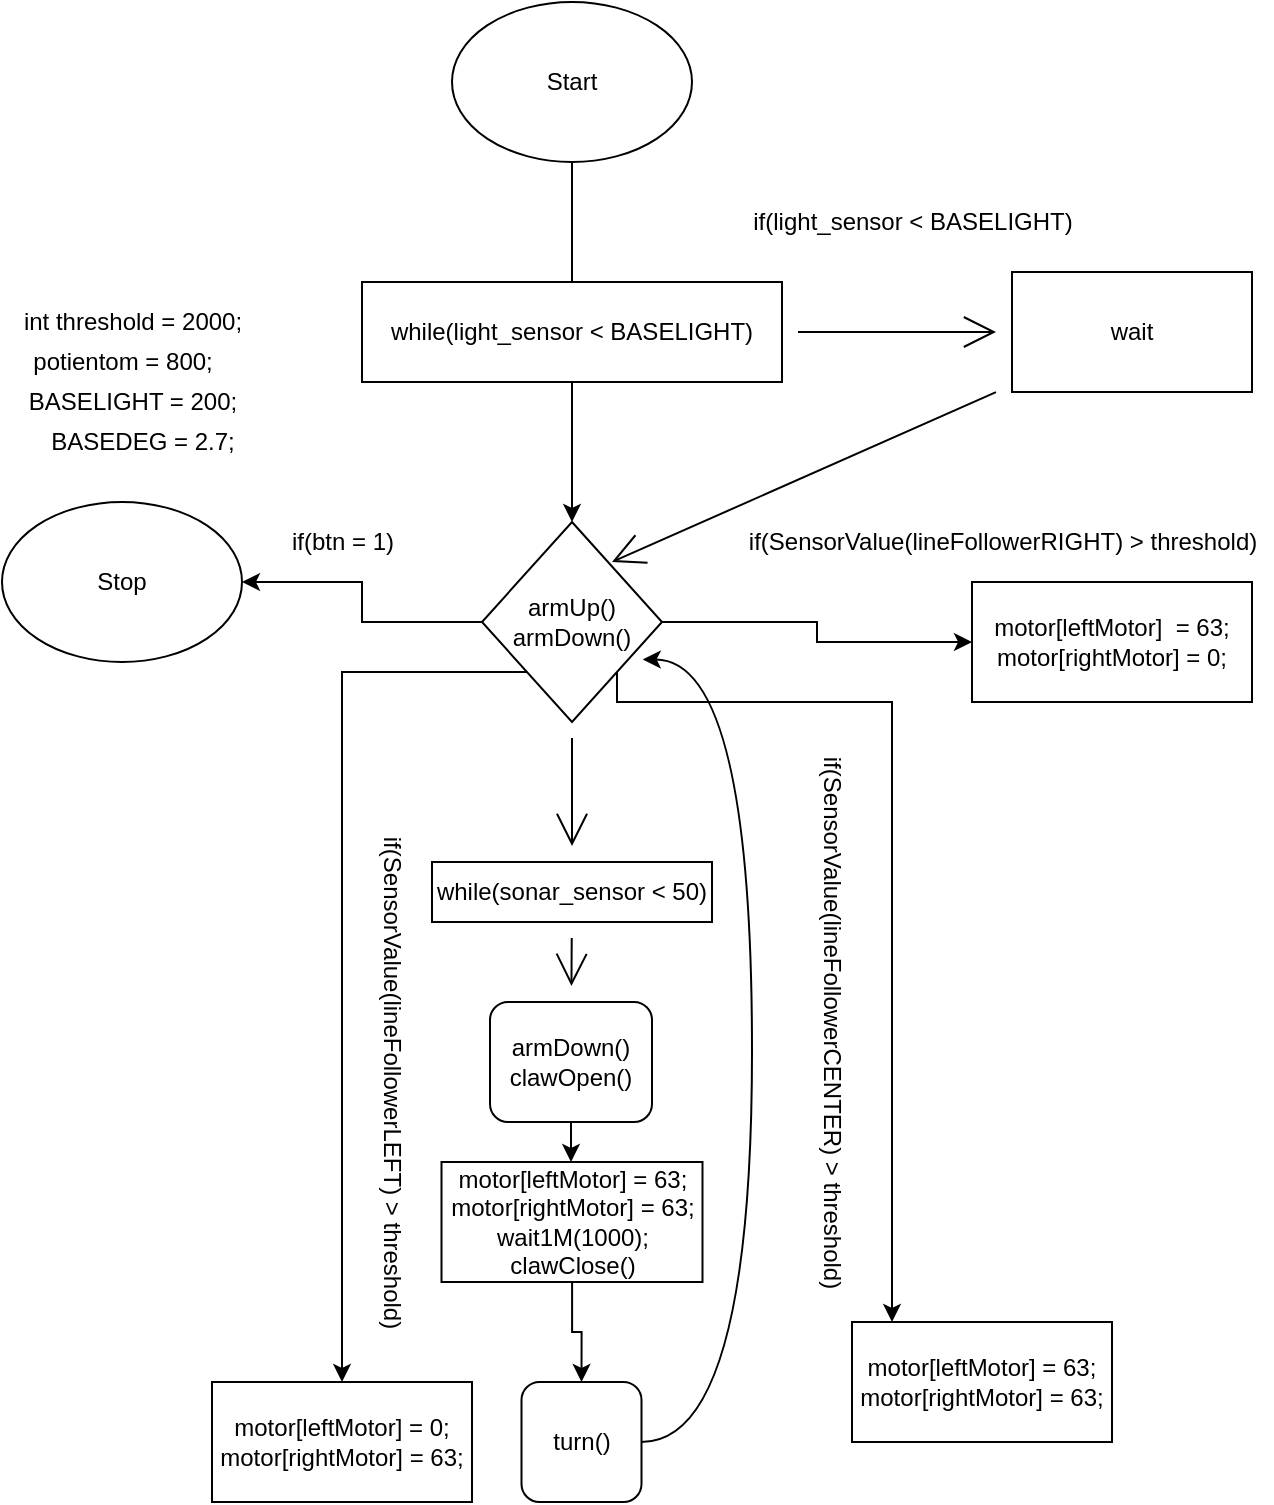 <mxfile version="15.4.1" type="github">
  <diagram id="0QeddL1r5mFSKa4G-LGD" name="Page-1">
    <mxGraphModel dx="782" dy="436" grid="1" gridSize="10" guides="1" tooltips="1" connect="1" arrows="1" fold="1" page="1" pageScale="1" pageWidth="827" pageHeight="1169" math="0" shadow="0">
      <root>
        <mxCell id="0" />
        <mxCell id="1" parent="0" />
        <mxCell id="IMHdvO0FQ3p-l5Y8LVks-5" value="" style="edgeStyle=orthogonalEdgeStyle;rounded=0;orthogonalLoop=1;jettySize=auto;html=1;startArrow=none;" parent="1" source="IMHdvO0FQ3p-l5Y8LVks-21" target="IMHdvO0FQ3p-l5Y8LVks-11" edge="1">
          <mxGeometry relative="1" as="geometry" />
        </mxCell>
        <mxCell id="IMHdvO0FQ3p-l5Y8LVks-6" value="Start" style="ellipse;whiteSpace=wrap;html=1;" parent="1" vertex="1">
          <mxGeometry x="420" y="10" width="120" height="80" as="geometry" />
        </mxCell>
        <mxCell id="IMHdvO0FQ3p-l5Y8LVks-7" value="" style="edgeStyle=orthogonalEdgeStyle;rounded=0;orthogonalLoop=1;jettySize=auto;html=1;startArrow=none;exitX=0;exitY=0.5;exitDx=0;exitDy=0;entryX=1;entryY=0.5;entryDx=0;entryDy=0;" parent="1" source="IMHdvO0FQ3p-l5Y8LVks-11" target="IMHdvO0FQ3p-l5Y8LVks-12" edge="1">
          <mxGeometry relative="1" as="geometry">
            <mxPoint x="160" y="340" as="targetPoint" />
            <mxPoint x="265" y="340" as="sourcePoint" />
          </mxGeometry>
        </mxCell>
        <mxCell id="IMHdvO0FQ3p-l5Y8LVks-8" value="" style="edgeStyle=orthogonalEdgeStyle;rounded=0;orthogonalLoop=1;jettySize=auto;html=1;exitX=0;exitY=1;exitDx=0;exitDy=0;" parent="1" source="IMHdvO0FQ3p-l5Y8LVks-11" target="IMHdvO0FQ3p-l5Y8LVks-14" edge="1">
          <mxGeometry relative="1" as="geometry" />
        </mxCell>
        <mxCell id="IMHdvO0FQ3p-l5Y8LVks-9" style="edgeStyle=orthogonalEdgeStyle;rounded=0;orthogonalLoop=1;jettySize=auto;html=1;entryX=0;entryY=0.5;entryDx=0;entryDy=0;" parent="1" source="IMHdvO0FQ3p-l5Y8LVks-11" target="IMHdvO0FQ3p-l5Y8LVks-15" edge="1">
          <mxGeometry relative="1" as="geometry" />
        </mxCell>
        <mxCell id="IMHdvO0FQ3p-l5Y8LVks-10" style="edgeStyle=orthogonalEdgeStyle;rounded=0;orthogonalLoop=1;jettySize=auto;html=1;exitX=1;exitY=1;exitDx=0;exitDy=0;" parent="1" source="IMHdvO0FQ3p-l5Y8LVks-11" edge="1">
          <mxGeometry relative="1" as="geometry">
            <mxPoint x="640" y="670" as="targetPoint" />
            <Array as="points">
              <mxPoint x="640" y="360" />
            </Array>
          </mxGeometry>
        </mxCell>
        <mxCell id="IMHdvO0FQ3p-l5Y8LVks-25" value="" style="edgeStyle=none;curved=1;rounded=0;orthogonalLoop=1;jettySize=auto;html=1;endArrow=open;startSize=14;endSize=14;sourcePerimeterSpacing=8;targetPerimeterSpacing=8;" parent="1" source="IMHdvO0FQ3p-l5Y8LVks-11" target="IMHdvO0FQ3p-l5Y8LVks-22" edge="1">
          <mxGeometry relative="1" as="geometry" />
        </mxCell>
        <mxCell id="IMHdvO0FQ3p-l5Y8LVks-11" value="armUp()&lt;br&gt;armDown()" style="rhombus;whiteSpace=wrap;html=1;" parent="1" vertex="1">
          <mxGeometry x="435" y="270" width="90" height="100" as="geometry" />
        </mxCell>
        <mxCell id="IMHdvO0FQ3p-l5Y8LVks-12" value="Stop" style="ellipse;whiteSpace=wrap;html=1;" parent="1" vertex="1">
          <mxGeometry x="195" y="260" width="120" height="80" as="geometry" />
        </mxCell>
        <mxCell id="IMHdvO0FQ3p-l5Y8LVks-13" value="if(btn = 1)" style="text;html=1;align=center;verticalAlign=middle;resizable=0;points=[];autosize=1;strokeColor=none;fillColor=none;" parent="1" vertex="1">
          <mxGeometry x="330" y="270" width="70" height="20" as="geometry" />
        </mxCell>
        <mxCell id="IMHdvO0FQ3p-l5Y8LVks-14" value="motor[leftMotor] = 0;&#xa;   motor[rightMotor] = 63;" style="whiteSpace=wrap;html=1;" parent="1" vertex="1">
          <mxGeometry x="300" y="700" width="130" height="60" as="geometry" />
        </mxCell>
        <mxCell id="IMHdvO0FQ3p-l5Y8LVks-15" value="&lt;div&gt;motor[leftMotor]&amp;nbsp; = 63;&lt;/div&gt;&lt;div&gt;&lt;span&gt;   &lt;/span&gt;motor[rightMotor] = 0;&lt;/div&gt;" style="whiteSpace=wrap;html=1;" parent="1" vertex="1">
          <mxGeometry x="680" y="300" width="140" height="60" as="geometry" />
        </mxCell>
        <mxCell id="IMHdvO0FQ3p-l5Y8LVks-16" value="motor[leftMotor] = 63;&#xa;   motor[rightMotor] = 63;" style="whiteSpace=wrap;html=1;" parent="1" vertex="1">
          <mxGeometry x="620" y="670" width="130" height="60" as="geometry" />
        </mxCell>
        <mxCell id="IMHdvO0FQ3p-l5Y8LVks-17" value="if(SensorValue(lineFollowerLEFT) &amp;gt; threshold)" style="text;html=1;align=center;verticalAlign=middle;resizable=0;points=[];autosize=1;strokeColor=none;fillColor=none;rotation=90;" parent="1" vertex="1">
          <mxGeometry x="260" y="540" width="260" height="20" as="geometry" />
        </mxCell>
        <mxCell id="IMHdvO0FQ3p-l5Y8LVks-18" value="int threshold = 2000;" style="text;html=1;align=center;verticalAlign=middle;resizable=0;points=[];autosize=1;strokeColor=none;fillColor=none;" parent="1" vertex="1">
          <mxGeometry x="200" y="160" width="120" height="20" as="geometry" />
        </mxCell>
        <mxCell id="IMHdvO0FQ3p-l5Y8LVks-19" value="if(SensorValue(lineFollowerCENTER) &amp;gt; threshold)" style="text;html=1;align=center;verticalAlign=middle;resizable=0;points=[];autosize=1;strokeColor=none;fillColor=none;rotation=90;" parent="1" vertex="1">
          <mxGeometry x="470" y="510" width="280" height="20" as="geometry" />
        </mxCell>
        <mxCell id="IMHdvO0FQ3p-l5Y8LVks-20" value="if(SensorValue(lineFollowerRIGHT) &amp;gt; threshold)" style="text;html=1;align=center;verticalAlign=middle;resizable=0;points=[];autosize=1;strokeColor=none;fillColor=none;" parent="1" vertex="1">
          <mxGeometry x="560" y="270" width="270" height="20" as="geometry" />
        </mxCell>
        <mxCell id="IMHdvO0FQ3p-l5Y8LVks-26" value="" style="edgeStyle=none;curved=1;rounded=0;orthogonalLoop=1;jettySize=auto;html=1;endArrow=open;startSize=14;endSize=14;sourcePerimeterSpacing=8;targetPerimeterSpacing=8;" parent="1" source="IMHdvO0FQ3p-l5Y8LVks-22" target="IMHdvO0FQ3p-l5Y8LVks-23" edge="1">
          <mxGeometry relative="1" as="geometry" />
        </mxCell>
        <mxCell id="IMHdvO0FQ3p-l5Y8LVks-22" value="while(sonar_sensor &amp;lt; 50)" style="whiteSpace=wrap;html=1;" parent="1" vertex="1">
          <mxGeometry x="410" y="440" width="140" height="30" as="geometry" />
        </mxCell>
        <mxCell id="xdFS_AT7n9aighLaH5Sp-5" style="edgeStyle=orthogonalEdgeStyle;rounded=0;orthogonalLoop=1;jettySize=auto;html=1;" edge="1" parent="1" source="IMHdvO0FQ3p-l5Y8LVks-23" target="xdFS_AT7n9aighLaH5Sp-4">
          <mxGeometry relative="1" as="geometry" />
        </mxCell>
        <mxCell id="IMHdvO0FQ3p-l5Y8LVks-23" value="armDown()&lt;br&gt;clawOpen()" style="rounded=1;whiteSpace=wrap;html=1;" parent="1" vertex="1">
          <mxGeometry x="439" y="510" width="81" height="60" as="geometry" />
        </mxCell>
        <mxCell id="IMHdvO0FQ3p-l5Y8LVks-29" value="" style="edgeStyle=none;curved=1;rounded=0;orthogonalLoop=1;jettySize=auto;html=1;endArrow=open;startSize=14;endSize=14;sourcePerimeterSpacing=8;targetPerimeterSpacing=8;" parent="1" source="IMHdvO0FQ3p-l5Y8LVks-21" target="IMHdvO0FQ3p-l5Y8LVks-28" edge="1">
          <mxGeometry relative="1" as="geometry" />
        </mxCell>
        <mxCell id="IMHdvO0FQ3p-l5Y8LVks-21" value="while(light_sensor &amp;lt; BASELIGHT)" style="whiteSpace=wrap;html=1;" parent="1" vertex="1">
          <mxGeometry x="375" y="150" width="210" height="50" as="geometry" />
        </mxCell>
        <mxCell id="IMHdvO0FQ3p-l5Y8LVks-24" value="" style="edgeStyle=orthogonalEdgeStyle;rounded=0;orthogonalLoop=1;jettySize=auto;html=1;endArrow=none;" parent="1" source="IMHdvO0FQ3p-l5Y8LVks-6" target="IMHdvO0FQ3p-l5Y8LVks-21" edge="1">
          <mxGeometry relative="1" as="geometry">
            <mxPoint x="480" y="90" as="sourcePoint" />
            <mxPoint x="480" y="300" as="targetPoint" />
          </mxGeometry>
        </mxCell>
        <mxCell id="IMHdvO0FQ3p-l5Y8LVks-31" value="" style="edgeStyle=none;curved=1;rounded=0;orthogonalLoop=1;jettySize=auto;html=1;endArrow=open;startSize=14;endSize=14;sourcePerimeterSpacing=8;targetPerimeterSpacing=8;" parent="1" source="IMHdvO0FQ3p-l5Y8LVks-28" edge="1">
          <mxGeometry relative="1" as="geometry">
            <mxPoint x="500" y="290" as="targetPoint" />
          </mxGeometry>
        </mxCell>
        <mxCell id="IMHdvO0FQ3p-l5Y8LVks-28" value="wait" style="whiteSpace=wrap;html=1;" parent="1" vertex="1">
          <mxGeometry x="700" y="145" width="120" height="60" as="geometry" />
        </mxCell>
        <mxCell id="IMHdvO0FQ3p-l5Y8LVks-30" value="&lt;span&gt;if(light_sensor &amp;lt; BASELIGHT)&lt;/span&gt;" style="text;html=1;align=center;verticalAlign=middle;resizable=0;points=[];autosize=1;strokeColor=none;fillColor=none;" parent="1" vertex="1">
          <mxGeometry x="560" y="110" width="180" height="20" as="geometry" />
        </mxCell>
        <mxCell id="IMHdvO0FQ3p-l5Y8LVks-32" value="potientom = 800;" style="text;html=1;align=center;verticalAlign=middle;resizable=0;points=[];autosize=1;strokeColor=none;fillColor=none;" parent="1" vertex="1">
          <mxGeometry x="200" y="180" width="110" height="20" as="geometry" />
        </mxCell>
        <mxCell id="xdFS_AT7n9aighLaH5Sp-1" value="turn()" style="whiteSpace=wrap;html=1;rounded=1;" vertex="1" parent="1">
          <mxGeometry x="454.75" y="700" width="60" height="60" as="geometry" />
        </mxCell>
        <mxCell id="xdFS_AT7n9aighLaH5Sp-6" value="" style="edgeStyle=orthogonalEdgeStyle;rounded=0;orthogonalLoop=1;jettySize=auto;html=1;entryX=0.5;entryY=0;entryDx=0;entryDy=0;" edge="1" parent="1" source="xdFS_AT7n9aighLaH5Sp-4" target="xdFS_AT7n9aighLaH5Sp-1">
          <mxGeometry relative="1" as="geometry" />
        </mxCell>
        <mxCell id="xdFS_AT7n9aighLaH5Sp-4" value="motor[leftMotor] = 63;&lt;br&gt;motor[rightMotor] = 63;&lt;br&gt;wait1M(1000);&lt;br&gt;clawClose()" style="whiteSpace=wrap;html=1;" vertex="1" parent="1">
          <mxGeometry x="414.75" y="590" width="130.5" height="60" as="geometry" />
        </mxCell>
        <mxCell id="xdFS_AT7n9aighLaH5Sp-12" value="" style="curved=1;endArrow=classic;html=1;rounded=0;edgeStyle=orthogonalEdgeStyle;exitX=1;exitY=0.5;exitDx=0;exitDy=0;entryX=0.893;entryY=0.687;entryDx=0;entryDy=0;entryPerimeter=0;" edge="1" parent="1" source="xdFS_AT7n9aighLaH5Sp-1" target="IMHdvO0FQ3p-l5Y8LVks-11">
          <mxGeometry width="50" height="50" relative="1" as="geometry">
            <mxPoint x="550" y="620" as="sourcePoint" />
            <mxPoint x="570" y="410" as="targetPoint" />
            <Array as="points">
              <mxPoint x="570" y="730" />
              <mxPoint x="570" y="339" />
            </Array>
          </mxGeometry>
        </mxCell>
        <mxCell id="xdFS_AT7n9aighLaH5Sp-13" value="BASELIGHT = 200;" style="text;html=1;align=center;verticalAlign=middle;resizable=0;points=[];autosize=1;strokeColor=none;fillColor=none;" vertex="1" parent="1">
          <mxGeometry x="200" y="200" width="120" height="20" as="geometry" />
        </mxCell>
        <mxCell id="xdFS_AT7n9aighLaH5Sp-14" value="BASEDEG = 2.7;" style="text;html=1;align=center;verticalAlign=middle;resizable=0;points=[];autosize=1;strokeColor=none;fillColor=none;" vertex="1" parent="1">
          <mxGeometry x="210" y="220" width="110" height="20" as="geometry" />
        </mxCell>
      </root>
    </mxGraphModel>
  </diagram>
</mxfile>
